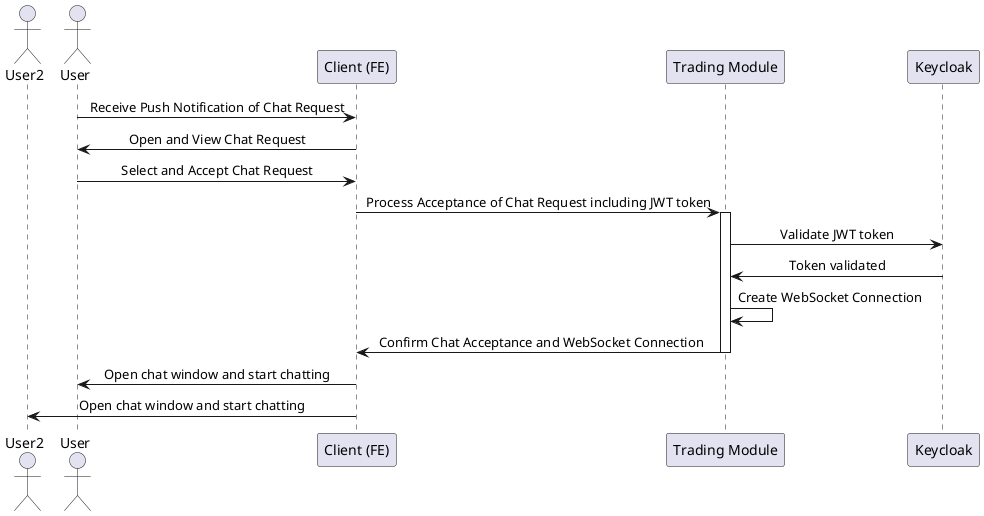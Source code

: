 @startuml
skinparam SequenceMessageAlignment center
actor User2
actor User
participant "Client (FE)" as Client
participant "Trading Module" as Trading
participant "Keycloak" as Auth

User -> Client: Receive Push Notification of Chat Request
Client -> User: Open and View Chat Request

User -> Client: Select and Accept Chat Request
Client -> Trading: Process Acceptance of Chat Request including JWT token

activate Trading

Trading -> Auth: Validate JWT token
Auth -> Trading: Token validated

Trading -> Trading: Create WebSocket Connection
Trading -> Client: Confirm Chat Acceptance and WebSocket Connection
deactivate Trading

Client -> User: Open chat window and start chatting
Client -> User2: Open chat window and start chatting
@enduml
